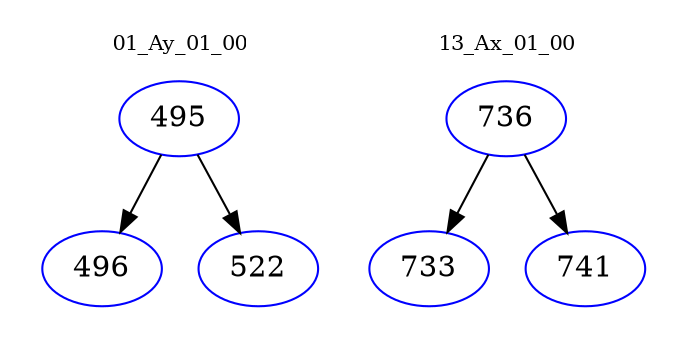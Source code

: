 digraph{
subgraph cluster_0 {
color = white
label = "01_Ay_01_00";
fontsize=10;
T0_495 [label="495", color="blue"]
T0_495 -> T0_496 [color="black"]
T0_496 [label="496", color="blue"]
T0_495 -> T0_522 [color="black"]
T0_522 [label="522", color="blue"]
}
subgraph cluster_1 {
color = white
label = "13_Ax_01_00";
fontsize=10;
T1_736 [label="736", color="blue"]
T1_736 -> T1_733 [color="black"]
T1_733 [label="733", color="blue"]
T1_736 -> T1_741 [color="black"]
T1_741 [label="741", color="blue"]
}
}
